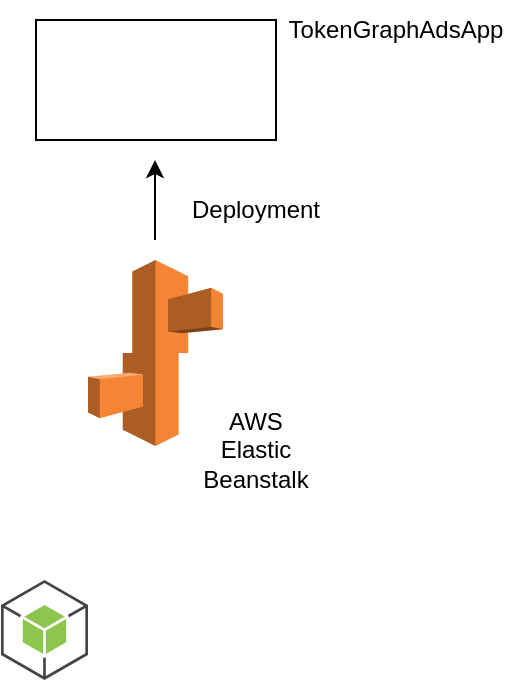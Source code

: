 <mxfile version="24.2.5" type="github">
  <diagram name="Page-1" id="ndW4kyAIttWVdL_zS6OP">
    <mxGraphModel dx="1050" dy="558" grid="1" gridSize="10" guides="1" tooltips="1" connect="1" arrows="1" fold="1" page="1" pageScale="1" pageWidth="850" pageHeight="1100" math="0" shadow="0">
      <root>
        <mxCell id="0" />
        <mxCell id="1" parent="0" />
        <mxCell id="wR3p1nMsVGDt6p0DbT6x-1" value="" style="outlineConnect=0;dashed=0;verticalLabelPosition=bottom;verticalAlign=top;align=center;html=1;shape=mxgraph.aws3.elastic_beanstalk;fillColor=#F58534;gradientColor=none;" vertex="1" parent="1">
          <mxGeometry x="66" y="160" width="67.5" height="93" as="geometry" />
        </mxCell>
        <mxCell id="wR3p1nMsVGDt6p0DbT6x-2" value="" style="outlineConnect=0;dashed=0;verticalLabelPosition=bottom;verticalAlign=top;align=center;html=1;shape=mxgraph.aws3.android;fillColor=#8CC64F;gradientColor=none;" vertex="1" parent="1">
          <mxGeometry x="22.5" y="320" width="43.5" height="50" as="geometry" />
        </mxCell>
        <mxCell id="wR3p1nMsVGDt6p0DbT6x-3" value="" style="rounded=0;whiteSpace=wrap;html=1;" vertex="1" parent="1">
          <mxGeometry x="40" y="40" width="120" height="60" as="geometry" />
        </mxCell>
        <mxCell id="wR3p1nMsVGDt6p0DbT6x-4" value="Deployment" style="text;html=1;align=center;verticalAlign=middle;whiteSpace=wrap;rounded=0;" vertex="1" parent="1">
          <mxGeometry x="120" y="120" width="60" height="30" as="geometry" />
        </mxCell>
        <mxCell id="wR3p1nMsVGDt6p0DbT6x-5" value="" style="endArrow=classic;html=1;rounded=0;" edge="1" parent="1">
          <mxGeometry width="50" height="50" relative="1" as="geometry">
            <mxPoint x="99.5" y="150" as="sourcePoint" />
            <mxPoint x="99.5" y="110" as="targetPoint" />
          </mxGeometry>
        </mxCell>
        <mxCell id="wR3p1nMsVGDt6p0DbT6x-6" value="AWS Elastic Beanstalk" style="text;html=1;align=center;verticalAlign=middle;whiteSpace=wrap;rounded=0;" vertex="1" parent="1">
          <mxGeometry x="120" y="240" width="60" height="30" as="geometry" />
        </mxCell>
        <mxCell id="wR3p1nMsVGDt6p0DbT6x-7" value="TokenGraphAdsApp" style="text;html=1;align=center;verticalAlign=middle;whiteSpace=wrap;rounded=0;" vertex="1" parent="1">
          <mxGeometry x="190" y="30" width="60" height="30" as="geometry" />
        </mxCell>
      </root>
    </mxGraphModel>
  </diagram>
</mxfile>
